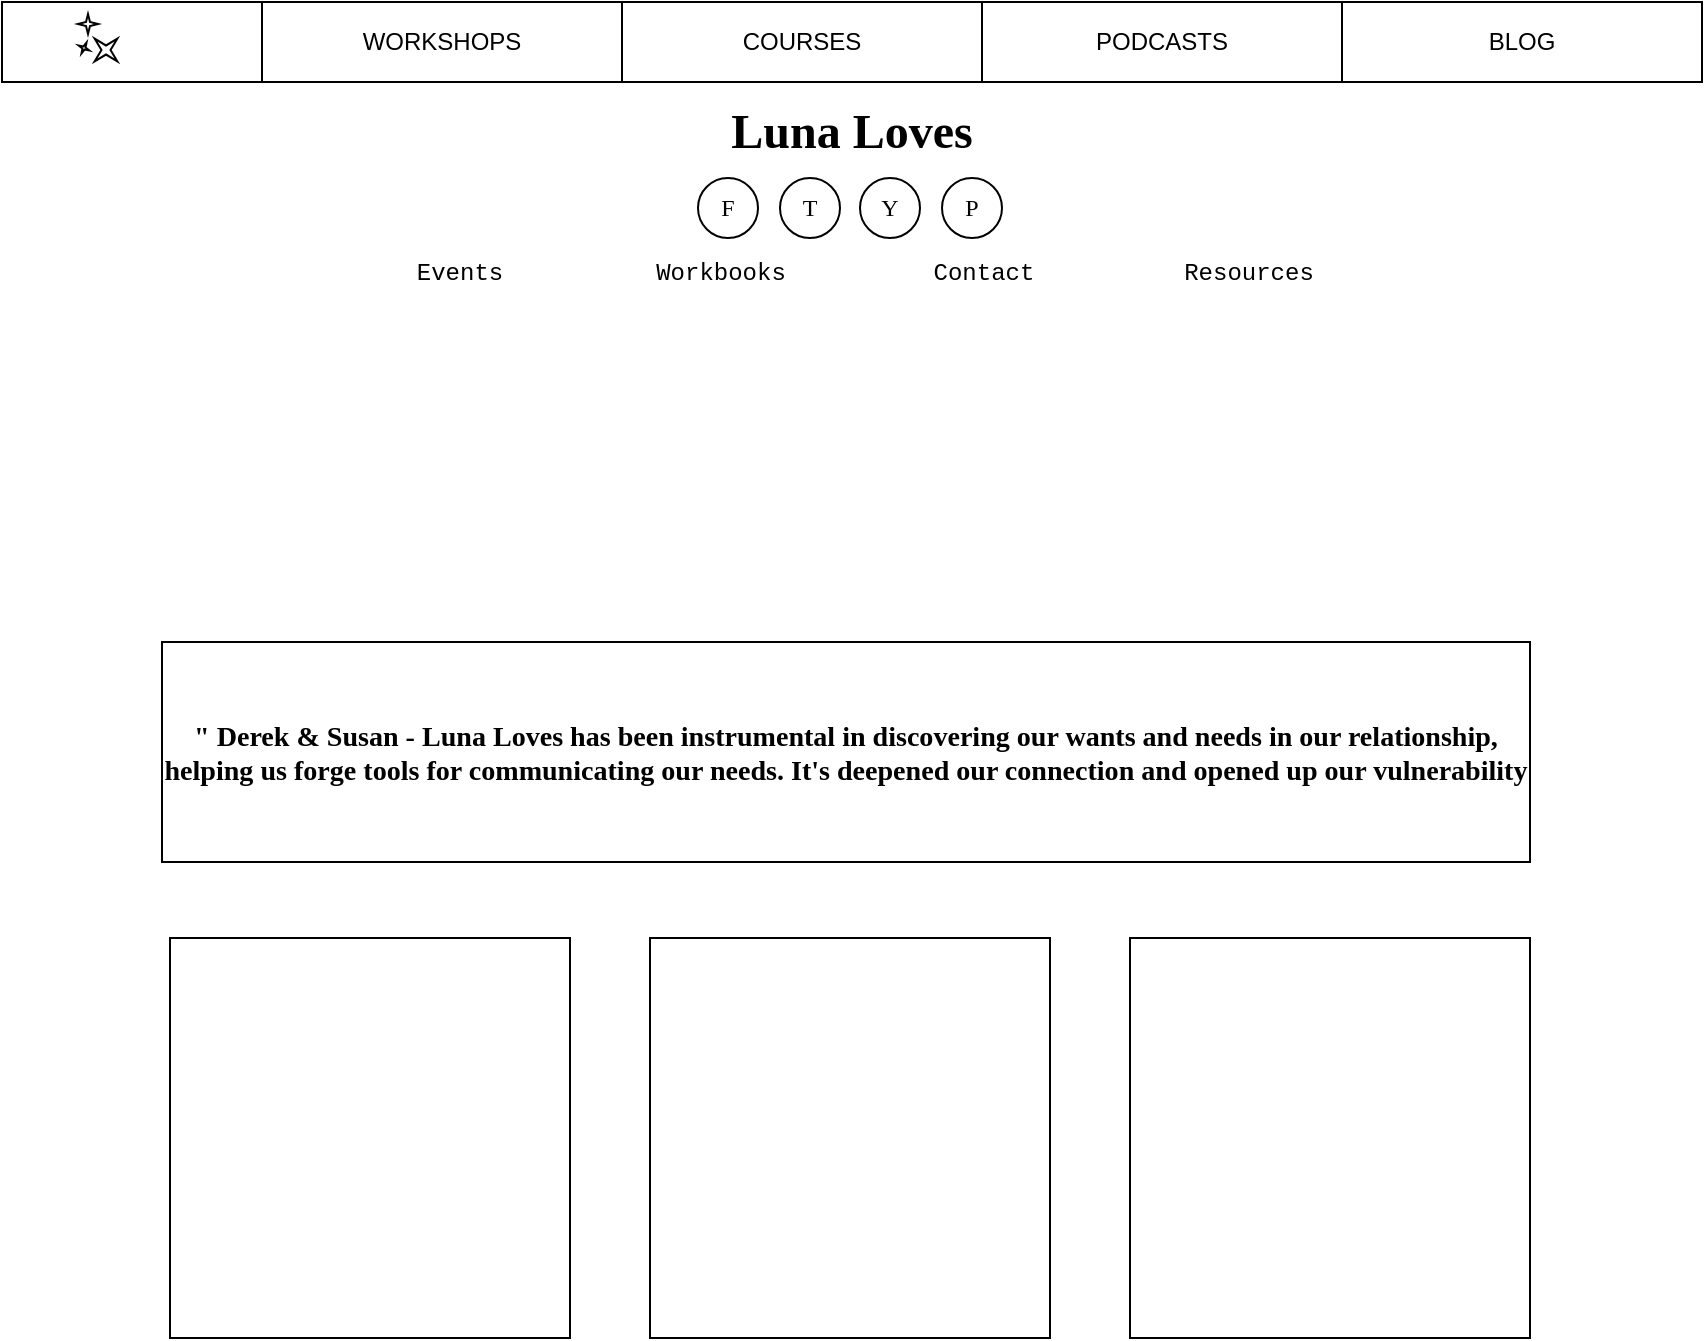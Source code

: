 <mxfile version="17.4.6" type="github">
  <diagram id="nGL7ZHH3GVYGpoVl97JO" name="Page-1">
    <mxGraphModel dx="1422" dy="833" grid="1" gridSize="10" guides="1" tooltips="1" connect="1" arrows="1" fold="1" page="1" pageScale="1" pageWidth="850" pageHeight="1100" math="0" shadow="0">
      <root>
        <mxCell id="0" />
        <mxCell id="1" parent="0" />
        <mxCell id="TG5Y0yn545t35H6UM6wR-1" value="" style="rounded=0;whiteSpace=wrap;html=1;" vertex="1" parent="1">
          <mxGeometry width="850" height="40" as="geometry" />
        </mxCell>
        <mxCell id="TG5Y0yn545t35H6UM6wR-2" value="" style="shape=image;html=1;verticalAlign=top;verticalLabelPosition=bottom;labelBackgroundColor=#ffffff;imageAspect=0;aspect=fixed;image=https://cdn3.iconfinder.com/data/icons/weather-260/200/night-128.png" vertex="1" parent="1">
          <mxGeometry x="10" y="6" width="28" height="28" as="geometry" />
        </mxCell>
        <mxCell id="TG5Y0yn545t35H6UM6wR-3" value="" style="verticalLabelPosition=bottom;verticalAlign=top;html=1;shape=mxgraph.basic.4_point_star_2;dx=0.8;" vertex="1" parent="1">
          <mxGeometry x="38" y="6" width="10" height="10" as="geometry" />
        </mxCell>
        <mxCell id="TG5Y0yn545t35H6UM6wR-4" value="" style="verticalLabelPosition=bottom;verticalAlign=top;html=1;shape=mxgraph.basic.4_point_star_2;dx=0.8;rotation=25;" vertex="1" parent="1">
          <mxGeometry x="38" y="20" width="6" height="6" as="geometry" />
        </mxCell>
        <mxCell id="TG5Y0yn545t35H6UM6wR-5" value="" style="verticalLabelPosition=bottom;verticalAlign=top;html=1;shape=mxgraph.basic.4_point_star_2;dx=0.8;rotation=45;" vertex="1" parent="1">
          <mxGeometry x="44" y="16.0" width="16" height="16" as="geometry" />
        </mxCell>
        <mxCell id="TG5Y0yn545t35H6UM6wR-7" value="WORKSHOPS" style="rounded=0;whiteSpace=wrap;html=1;" vertex="1" parent="1">
          <mxGeometry x="130" width="180" height="40" as="geometry" />
        </mxCell>
        <mxCell id="TG5Y0yn545t35H6UM6wR-8" value="COURSES" style="rounded=0;whiteSpace=wrap;html=1;" vertex="1" parent="1">
          <mxGeometry x="310" width="180" height="40" as="geometry" />
        </mxCell>
        <mxCell id="TG5Y0yn545t35H6UM6wR-9" value="PODCASTS" style="rounded=0;whiteSpace=wrap;html=1;" vertex="1" parent="1">
          <mxGeometry x="490" width="180" height="40" as="geometry" />
        </mxCell>
        <mxCell id="TG5Y0yn545t35H6UM6wR-10" value="BLOG" style="rounded=0;whiteSpace=wrap;html=1;" vertex="1" parent="1">
          <mxGeometry x="670" width="180" height="40" as="geometry" />
        </mxCell>
        <mxCell id="TG5Y0yn545t35H6UM6wR-11" value="&lt;h1&gt;&lt;font face=&quot;Lucida Console&quot;&gt;Luna Loves&lt;/font&gt;&lt;/h1&gt;" style="rounded=0;whiteSpace=wrap;html=1;strokeColor=none;fillColor=none;" vertex="1" parent="1">
          <mxGeometry y="40" width="850" height="50" as="geometry" />
        </mxCell>
        <mxCell id="TG5Y0yn545t35H6UM6wR-13" value="F" style="ellipse;whiteSpace=wrap;html=1;aspect=fixed;fontFamily=Lucida Console;" vertex="1" parent="1">
          <mxGeometry x="348" y="88" width="30" height="30" as="geometry" />
        </mxCell>
        <mxCell id="TG5Y0yn545t35H6UM6wR-14" value="T" style="ellipse;whiteSpace=wrap;html=1;aspect=fixed;fontFamily=Lucida Console;" vertex="1" parent="1">
          <mxGeometry x="389" y="88" width="30" height="30" as="geometry" />
        </mxCell>
        <mxCell id="TG5Y0yn545t35H6UM6wR-15" value="Y" style="ellipse;whiteSpace=wrap;html=1;aspect=fixed;fontFamily=Lucida Console;" vertex="1" parent="1">
          <mxGeometry x="429" y="88" width="30" height="30" as="geometry" />
        </mxCell>
        <mxCell id="TG5Y0yn545t35H6UM6wR-16" value="P" style="ellipse;whiteSpace=wrap;html=1;aspect=fixed;fontFamily=Lucida Console;" vertex="1" parent="1">
          <mxGeometry x="470" y="88" width="30" height="30" as="geometry" />
        </mxCell>
        <mxCell id="TG5Y0yn545t35H6UM6wR-17" value="" style="whiteSpace=wrap;html=1;aspect=fixed;fontFamily=Lucida Console;" vertex="1" parent="1">
          <mxGeometry x="84" y="468" width="200" height="200" as="geometry" />
        </mxCell>
        <mxCell id="TG5Y0yn545t35H6UM6wR-18" value="" style="whiteSpace=wrap;html=1;aspect=fixed;fontFamily=Lucida Console;" vertex="1" parent="1">
          <mxGeometry x="324" y="468" width="200" height="200" as="geometry" />
        </mxCell>
        <mxCell id="TG5Y0yn545t35H6UM6wR-19" value="" style="whiteSpace=wrap;html=1;aspect=fixed;fontFamily=Lucida Console;" vertex="1" parent="1">
          <mxGeometry x="564" y="468" width="200" height="200" as="geometry" />
        </mxCell>
        <mxCell id="TG5Y0yn545t35H6UM6wR-20" value="&lt;h3&gt;&quot; Derek &amp;amp; Susan - Luna Loves has been instrumental in discovering our wants and needs in our relationship, helping us forge tools for communicating our needs. It&#39;s deepened our connection and opened up our vulnerability&lt;/h3&gt;" style="rounded=0;whiteSpace=wrap;html=1;fontFamily=Lucida Console;" vertex="1" parent="1">
          <mxGeometry x="80" y="320" width="684" height="110" as="geometry" />
        </mxCell>
        <mxCell id="TG5Y0yn545t35H6UM6wR-23" value="&lt;font face=&quot;Courier New&quot;&gt;Events&lt;/font&gt;" style="rounded=0;whiteSpace=wrap;html=1;fontFamily=Lucida Console;strokeColor=none;fillColor=none;" vertex="1" parent="1">
          <mxGeometry x="164" y="120" width="130" height="30" as="geometry" />
        </mxCell>
        <mxCell id="TG5Y0yn545t35H6UM6wR-24" value="&lt;font face=&quot;Courier New&quot;&gt;Workbooks&lt;/font&gt;" style="rounded=0;whiteSpace=wrap;html=1;fontFamily=Lucida Console;strokeColor=none;fillColor=none;" vertex="1" parent="1">
          <mxGeometry x="294" y="120" width="131" height="30" as="geometry" />
        </mxCell>
        <mxCell id="TG5Y0yn545t35H6UM6wR-25" value="&lt;font face=&quot;Courier New&quot;&gt;Contact&lt;/font&gt;" style="rounded=0;whiteSpace=wrap;html=1;fontFamily=Lucida Console;strokeColor=none;fillColor=none;" vertex="1" parent="1">
          <mxGeometry x="425" y="120" width="132" height="30" as="geometry" />
        </mxCell>
        <mxCell id="TG5Y0yn545t35H6UM6wR-26" value="&lt;font face=&quot;Courier New&quot;&gt;Resources&lt;/font&gt;" style="rounded=0;whiteSpace=wrap;html=1;fontFamily=Lucida Console;strokeColor=none;fillColor=none;" vertex="1" parent="1">
          <mxGeometry x="557" y="120" width="133" height="30" as="geometry" />
        </mxCell>
      </root>
    </mxGraphModel>
  </diagram>
</mxfile>
